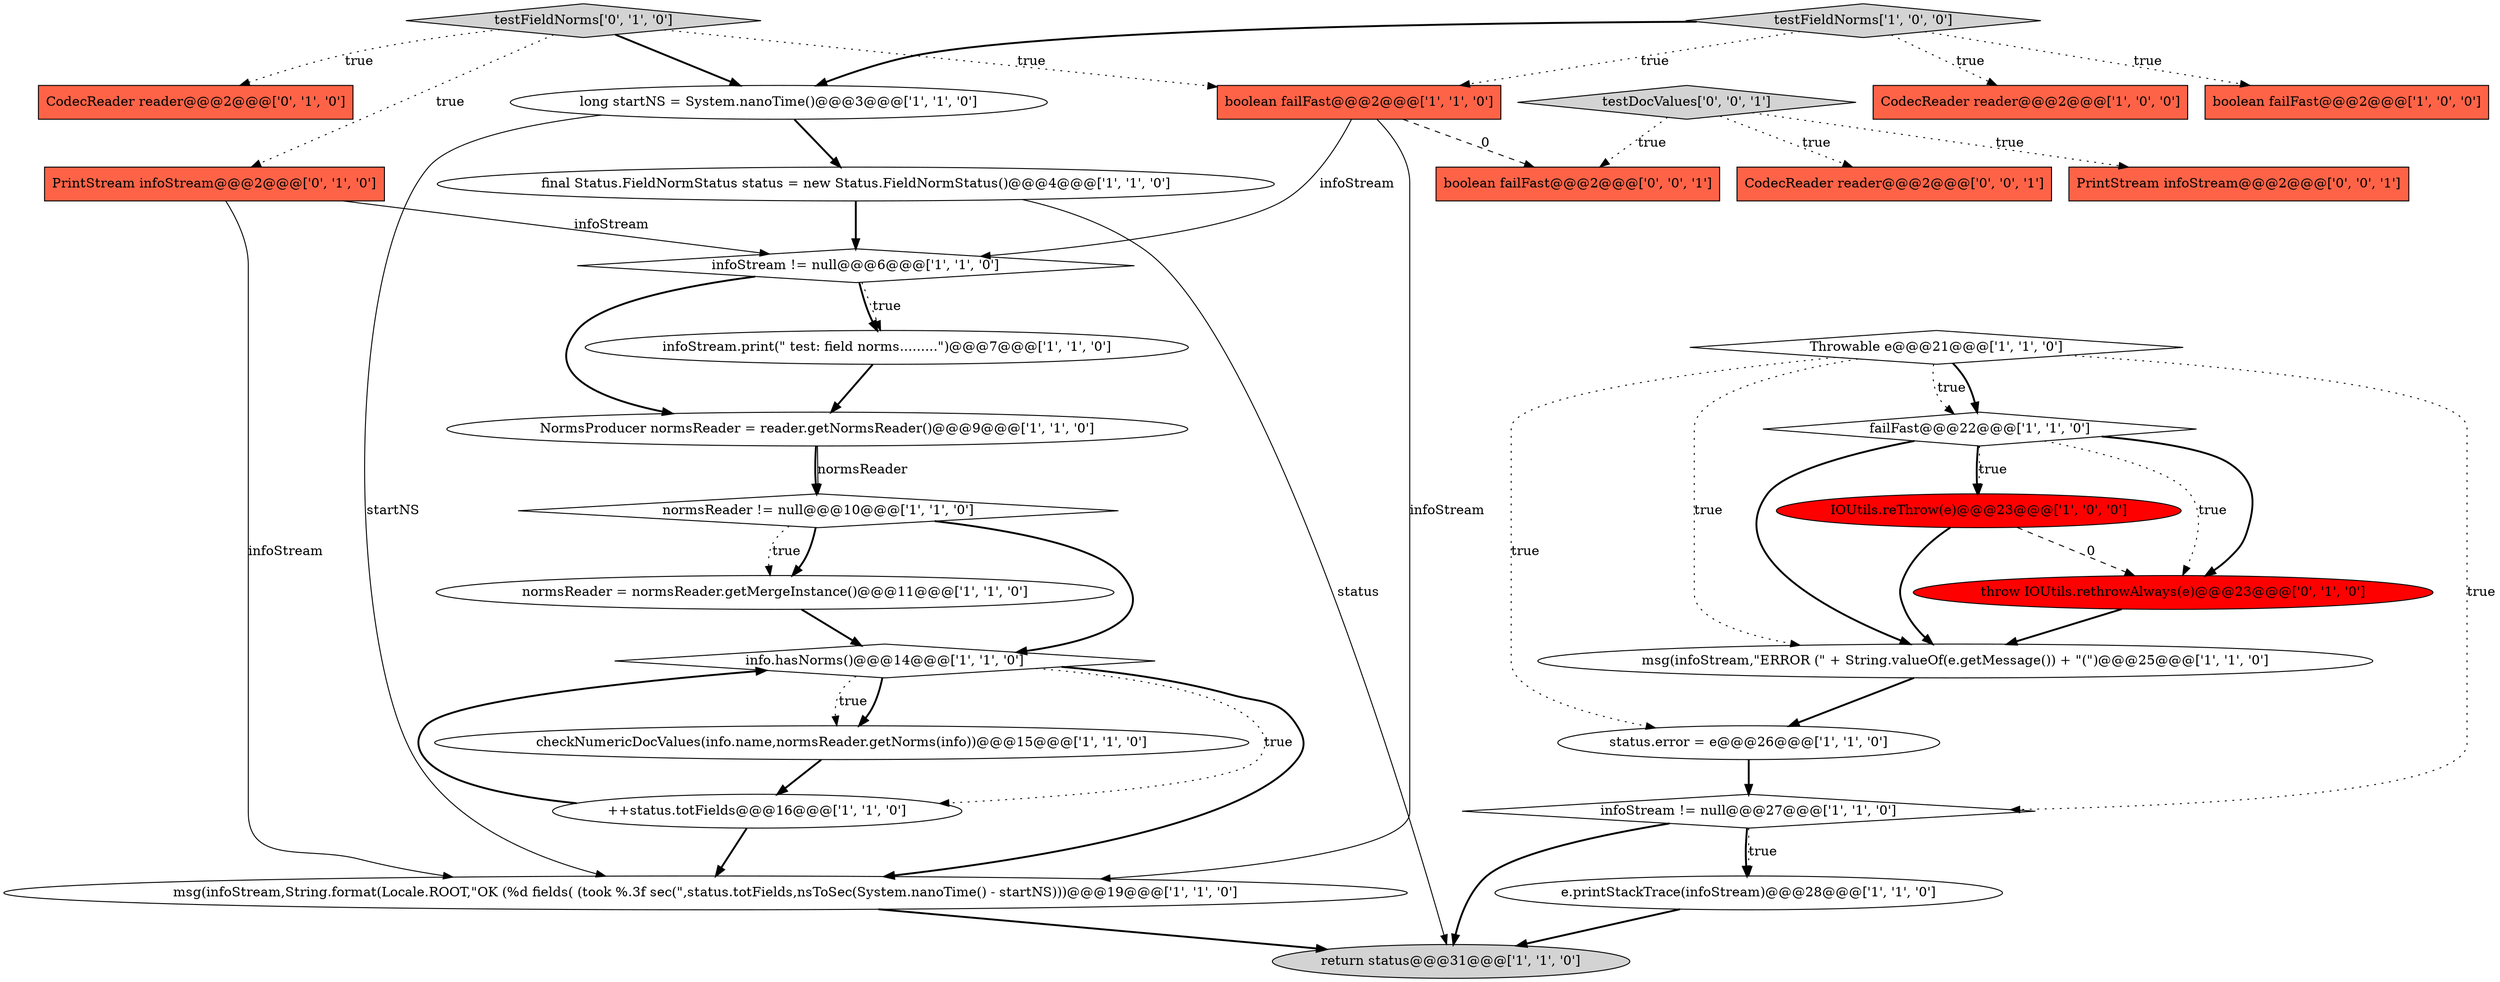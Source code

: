 digraph {
26 [style = filled, label = "CodecReader reader@@@2@@@['0', '1', '0']", fillcolor = tomato, shape = box image = "AAA0AAABBB2BBB"];
12 [style = filled, label = "CodecReader reader@@@2@@@['1', '0', '0']", fillcolor = tomato, shape = box image = "AAA0AAABBB1BBB"];
18 [style = filled, label = "boolean failFast@@@2@@@['1', '0', '0']", fillcolor = tomato, shape = box image = "AAA0AAABBB1BBB"];
0 [style = filled, label = "normsReader != null@@@10@@@['1', '1', '0']", fillcolor = white, shape = diamond image = "AAA0AAABBB1BBB"];
14 [style = filled, label = "infoStream.print(\" test: field norms.........\")@@@7@@@['1', '1', '0']", fillcolor = white, shape = ellipse image = "AAA0AAABBB1BBB"];
30 [style = filled, label = "boolean failFast@@@2@@@['0', '0', '1']", fillcolor = tomato, shape = box image = "AAA0AAABBB3BBB"];
11 [style = filled, label = "long startNS = System.nanoTime()@@@3@@@['1', '1', '0']", fillcolor = white, shape = ellipse image = "AAA0AAABBB1BBB"];
13 [style = filled, label = "testFieldNorms['1', '0', '0']", fillcolor = lightgray, shape = diamond image = "AAA0AAABBB1BBB"];
24 [style = filled, label = "throw IOUtils.rethrowAlways(e)@@@23@@@['0', '1', '0']", fillcolor = red, shape = ellipse image = "AAA1AAABBB2BBB"];
19 [style = filled, label = "msg(infoStream,\"ERROR (\" + String.valueOf(e.getMessage()) + \"(\")@@@25@@@['1', '1', '0']", fillcolor = white, shape = ellipse image = "AAA0AAABBB1BBB"];
29 [style = filled, label = "CodecReader reader@@@2@@@['0', '0', '1']", fillcolor = tomato, shape = box image = "AAA0AAABBB3BBB"];
15 [style = filled, label = "return status@@@31@@@['1', '1', '0']", fillcolor = lightgray, shape = ellipse image = "AAA0AAABBB1BBB"];
23 [style = filled, label = "PrintStream infoStream@@@2@@@['0', '1', '0']", fillcolor = tomato, shape = box image = "AAA0AAABBB2BBB"];
1 [style = filled, label = "++status.totFields@@@16@@@['1', '1', '0']", fillcolor = white, shape = ellipse image = "AAA0AAABBB1BBB"];
4 [style = filled, label = "NormsProducer normsReader = reader.getNormsReader()@@@9@@@['1', '1', '0']", fillcolor = white, shape = ellipse image = "AAA0AAABBB1BBB"];
17 [style = filled, label = "IOUtils.reThrow(e)@@@23@@@['1', '0', '0']", fillcolor = red, shape = ellipse image = "AAA1AAABBB1BBB"];
6 [style = filled, label = "Throwable e@@@21@@@['1', '1', '0']", fillcolor = white, shape = diamond image = "AAA0AAABBB1BBB"];
27 [style = filled, label = "PrintStream infoStream@@@2@@@['0', '0', '1']", fillcolor = tomato, shape = box image = "AAA0AAABBB3BBB"];
9 [style = filled, label = "msg(infoStream,String.format(Locale.ROOT,\"OK (%d fields( (took %.3f sec(\",status.totFields,nsToSec(System.nanoTime() - startNS)))@@@19@@@['1', '1', '0']", fillcolor = white, shape = ellipse image = "AAA0AAABBB1BBB"];
3 [style = filled, label = "infoStream != null@@@27@@@['1', '1', '0']", fillcolor = white, shape = diamond image = "AAA0AAABBB1BBB"];
5 [style = filled, label = "info.hasNorms()@@@14@@@['1', '1', '0']", fillcolor = white, shape = diamond image = "AAA0AAABBB1BBB"];
2 [style = filled, label = "status.error = e@@@26@@@['1', '1', '0']", fillcolor = white, shape = ellipse image = "AAA0AAABBB1BBB"];
16 [style = filled, label = "final Status.FieldNormStatus status = new Status.FieldNormStatus()@@@4@@@['1', '1', '0']", fillcolor = white, shape = ellipse image = "AAA0AAABBB1BBB"];
28 [style = filled, label = "testDocValues['0', '0', '1']", fillcolor = lightgray, shape = diamond image = "AAA0AAABBB3BBB"];
10 [style = filled, label = "failFast@@@22@@@['1', '1', '0']", fillcolor = white, shape = diamond image = "AAA0AAABBB1BBB"];
7 [style = filled, label = "infoStream != null@@@6@@@['1', '1', '0']", fillcolor = white, shape = diamond image = "AAA0AAABBB1BBB"];
8 [style = filled, label = "checkNumericDocValues(info.name,normsReader.getNorms(info))@@@15@@@['1', '1', '0']", fillcolor = white, shape = ellipse image = "AAA0AAABBB1BBB"];
25 [style = filled, label = "testFieldNorms['0', '1', '0']", fillcolor = lightgray, shape = diamond image = "AAA0AAABBB2BBB"];
20 [style = filled, label = "boolean failFast@@@2@@@['1', '1', '0']", fillcolor = tomato, shape = box image = "AAA0AAABBB1BBB"];
21 [style = filled, label = "normsReader = normsReader.getMergeInstance()@@@11@@@['1', '1', '0']", fillcolor = white, shape = ellipse image = "AAA0AAABBB1BBB"];
22 [style = filled, label = "e.printStackTrace(infoStream)@@@28@@@['1', '1', '0']", fillcolor = white, shape = ellipse image = "AAA0AAABBB1BBB"];
1->5 [style = bold, label=""];
4->0 [style = solid, label="normsReader"];
11->16 [style = bold, label=""];
5->8 [style = bold, label=""];
13->18 [style = dotted, label="true"];
23->9 [style = solid, label="infoStream"];
22->15 [style = bold, label=""];
24->19 [style = bold, label=""];
20->9 [style = solid, label="infoStream"];
5->9 [style = bold, label=""];
13->12 [style = dotted, label="true"];
17->24 [style = dashed, label="0"];
11->9 [style = solid, label="startNS"];
10->24 [style = bold, label=""];
10->19 [style = bold, label=""];
2->3 [style = bold, label=""];
5->1 [style = dotted, label="true"];
13->20 [style = dotted, label="true"];
16->7 [style = bold, label=""];
10->17 [style = bold, label=""];
3->15 [style = bold, label=""];
0->21 [style = bold, label=""];
19->2 [style = bold, label=""];
7->4 [style = bold, label=""];
3->22 [style = bold, label=""];
13->11 [style = bold, label=""];
6->19 [style = dotted, label="true"];
17->19 [style = bold, label=""];
1->9 [style = bold, label=""];
4->0 [style = bold, label=""];
10->17 [style = dotted, label="true"];
7->14 [style = bold, label=""];
6->10 [style = dotted, label="true"];
8->1 [style = bold, label=""];
21->5 [style = bold, label=""];
28->29 [style = dotted, label="true"];
28->30 [style = dotted, label="true"];
6->2 [style = dotted, label="true"];
20->7 [style = solid, label="infoStream"];
0->21 [style = dotted, label="true"];
23->7 [style = solid, label="infoStream"];
25->11 [style = bold, label=""];
9->15 [style = bold, label=""];
10->24 [style = dotted, label="true"];
6->10 [style = bold, label=""];
25->20 [style = dotted, label="true"];
20->30 [style = dashed, label="0"];
3->22 [style = dotted, label="true"];
25->23 [style = dotted, label="true"];
28->27 [style = dotted, label="true"];
5->8 [style = dotted, label="true"];
6->3 [style = dotted, label="true"];
16->15 [style = solid, label="status"];
25->26 [style = dotted, label="true"];
0->5 [style = bold, label=""];
14->4 [style = bold, label=""];
7->14 [style = dotted, label="true"];
}
